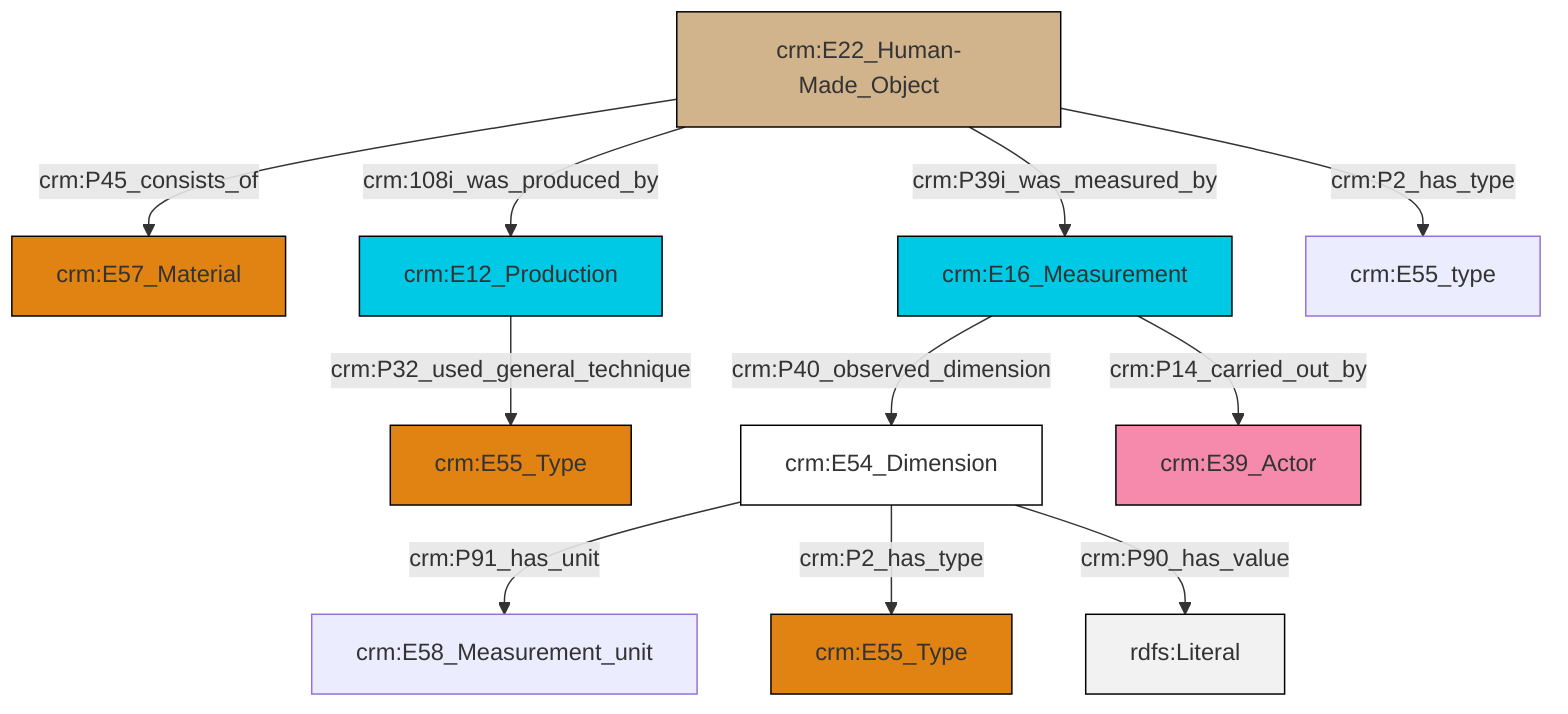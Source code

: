 graph TD
classDef Literal fill:#f2f2f2,stroke:#000000;
classDef CRM_Entity fill:#FFFFFF,stroke:#000000;
classDef Temporal_Entity fill:#00C9E6, stroke:#000000;
classDef Type fill:#E18312, stroke:#000000;
classDef Time-Span fill:#2C9C91, stroke:#000000;
classDef Appellation fill:#FFEB7F, stroke:#000000;
classDef Place fill:#008836, stroke:#000000;
classDef Persistent_Item fill:#B266B2, stroke:#000000;
classDef Conceptual_Object fill:#FFD700, stroke:#000000;
classDef Physical_Thing fill:#D2B48C, stroke:#000000;
classDef Actor fill:#f58aad, stroke:#000000;
classDef PC_Classes fill:#4ce600, stroke:#000000;
classDef Multi fill:#cccccc,stroke:#000000;

2["crm:E22_Human-Made_Object"]:::Physical_Thing -->|crm:P45_consists_of| 3["crm:E57_Material"]:::Type
8["crm:E16_Measurement"]:::Temporal_Entity -->|crm:P40_observed_dimension| 9["crm:E54_Dimension"]:::CRM_Entity
8["crm:E16_Measurement"]:::Temporal_Entity -->|crm:P14_carried_out_by| 10["crm:E39_Actor"]:::Actor
12["crm:E12_Production"]:::Temporal_Entity -->|crm:P32_used_general_technique| 0["crm:E55_Type"]:::Type
9["crm:E54_Dimension"]:::CRM_Entity -->|crm:P91_has_unit| 4["crm:E58_Measurement_unit"]:::Default
9["crm:E54_Dimension"]:::CRM_Entity -->|crm:P2_has_type| 6["crm:E55_Type"]:::Type
2["crm:E22_Human-Made_Object"]:::Physical_Thing -->|crm:108i_was_produced_by| 12["crm:E12_Production"]:::Temporal_Entity
2["crm:E22_Human-Made_Object"]:::Physical_Thing -->|crm:P2_has_type| 16["crm:E55_type"]:::Default
9["crm:E54_Dimension"]:::CRM_Entity -->|crm:P90_has_value| 18[rdfs:Literal]:::Literal
2["crm:E22_Human-Made_Object"]:::Physical_Thing -->|crm:P39i_was_measured_by| 8["crm:E16_Measurement"]:::Temporal_Entity